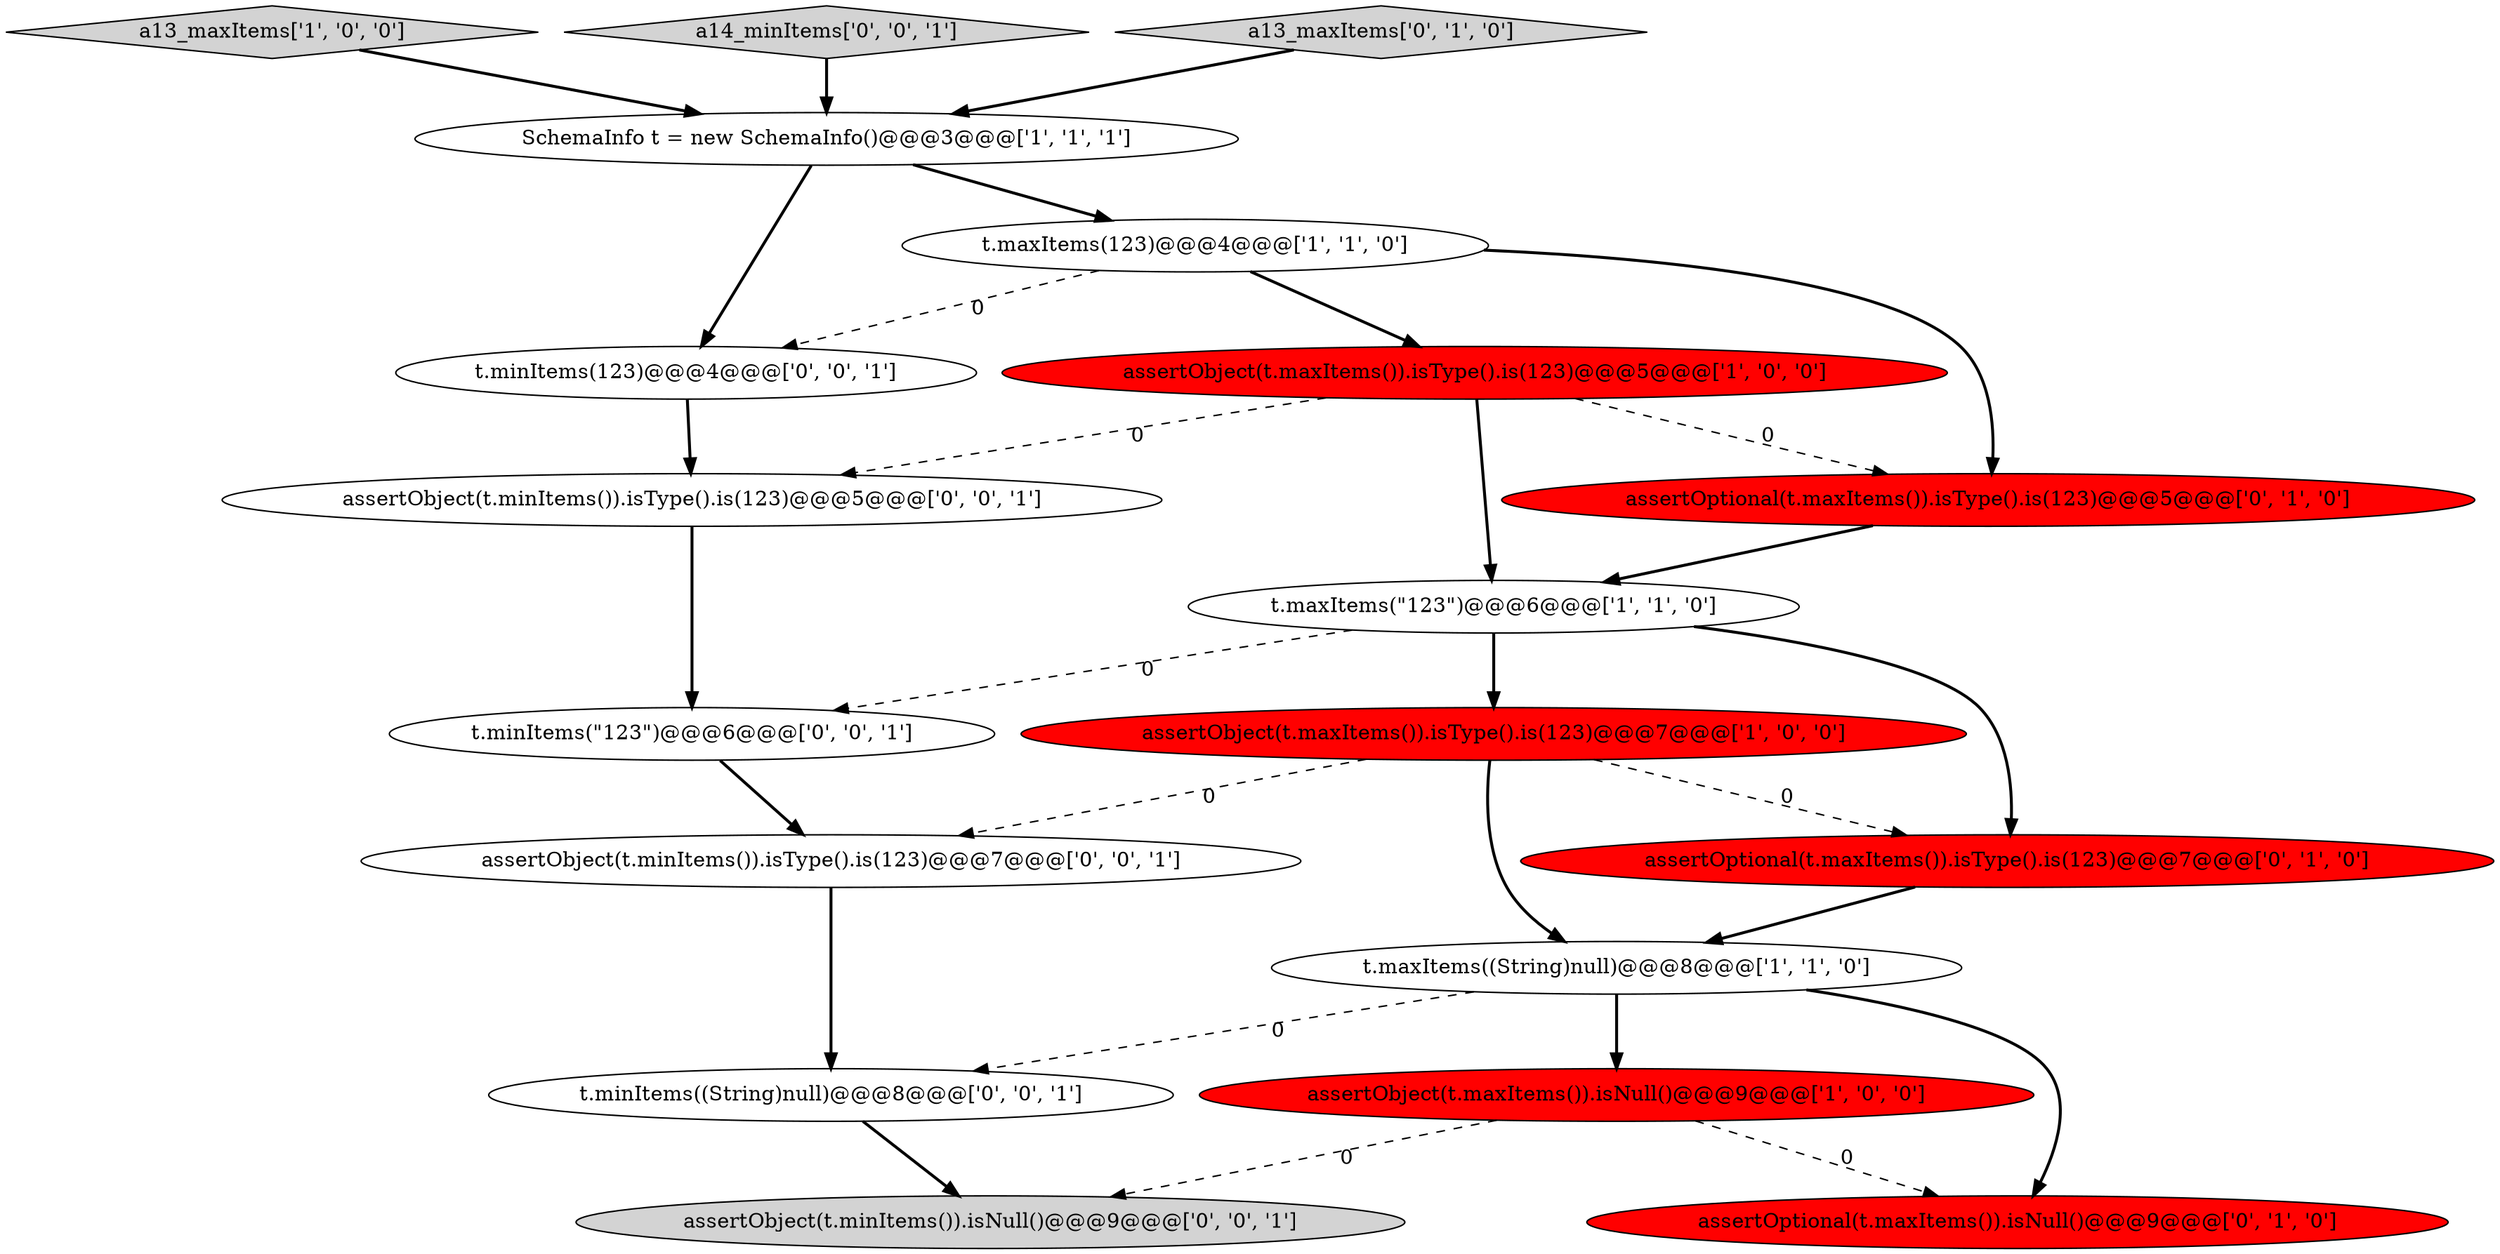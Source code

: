 digraph {
4 [style = filled, label = "SchemaInfo t = new SchemaInfo()@@@3@@@['1', '1', '1']", fillcolor = white, shape = ellipse image = "AAA0AAABBB1BBB"];
6 [style = filled, label = "t.maxItems(\"123\")@@@6@@@['1', '1', '0']", fillcolor = white, shape = ellipse image = "AAA0AAABBB1BBB"];
7 [style = filled, label = "assertObject(t.maxItems()).isType().is(123)@@@7@@@['1', '0', '0']", fillcolor = red, shape = ellipse image = "AAA1AAABBB1BBB"];
3 [style = filled, label = "t.maxItems(123)@@@4@@@['1', '1', '0']", fillcolor = white, shape = ellipse image = "AAA0AAABBB1BBB"];
12 [style = filled, label = "t.minItems(\"123\")@@@6@@@['0', '0', '1']", fillcolor = white, shape = ellipse image = "AAA0AAABBB3BBB"];
9 [style = filled, label = "assertOptional(t.maxItems()).isNull()@@@9@@@['0', '1', '0']", fillcolor = red, shape = ellipse image = "AAA1AAABBB2BBB"];
17 [style = filled, label = "assertObject(t.minItems()).isType().is(123)@@@5@@@['0', '0', '1']", fillcolor = white, shape = ellipse image = "AAA0AAABBB3BBB"];
2 [style = filled, label = "assertObject(t.maxItems()).isType().is(123)@@@5@@@['1', '0', '0']", fillcolor = red, shape = ellipse image = "AAA1AAABBB1BBB"];
0 [style = filled, label = "assertObject(t.maxItems()).isNull()@@@9@@@['1', '0', '0']", fillcolor = red, shape = ellipse image = "AAA1AAABBB1BBB"];
1 [style = filled, label = "a13_maxItems['1', '0', '0']", fillcolor = lightgray, shape = diamond image = "AAA0AAABBB1BBB"];
18 [style = filled, label = "t.minItems((String)null)@@@8@@@['0', '0', '1']", fillcolor = white, shape = ellipse image = "AAA0AAABBB3BBB"];
10 [style = filled, label = "assertOptional(t.maxItems()).isType().is(123)@@@7@@@['0', '1', '0']", fillcolor = red, shape = ellipse image = "AAA1AAABBB2BBB"];
13 [style = filled, label = "assertObject(t.minItems()).isType().is(123)@@@7@@@['0', '0', '1']", fillcolor = white, shape = ellipse image = "AAA0AAABBB3BBB"];
11 [style = filled, label = "assertOptional(t.maxItems()).isType().is(123)@@@5@@@['0', '1', '0']", fillcolor = red, shape = ellipse image = "AAA1AAABBB2BBB"];
15 [style = filled, label = "t.minItems(123)@@@4@@@['0', '0', '1']", fillcolor = white, shape = ellipse image = "AAA0AAABBB3BBB"];
14 [style = filled, label = "assertObject(t.minItems()).isNull()@@@9@@@['0', '0', '1']", fillcolor = lightgray, shape = ellipse image = "AAA0AAABBB3BBB"];
5 [style = filled, label = "t.maxItems((String)null)@@@8@@@['1', '1', '0']", fillcolor = white, shape = ellipse image = "AAA0AAABBB1BBB"];
16 [style = filled, label = "a14_minItems['0', '0', '1']", fillcolor = lightgray, shape = diamond image = "AAA0AAABBB3BBB"];
8 [style = filled, label = "a13_maxItems['0', '1', '0']", fillcolor = lightgray, shape = diamond image = "AAA0AAABBB2BBB"];
4->3 [style = bold, label=""];
1->4 [style = bold, label=""];
5->9 [style = bold, label=""];
2->6 [style = bold, label=""];
11->6 [style = bold, label=""];
4->15 [style = bold, label=""];
3->11 [style = bold, label=""];
5->18 [style = dashed, label="0"];
2->17 [style = dashed, label="0"];
6->12 [style = dashed, label="0"];
0->14 [style = dashed, label="0"];
12->13 [style = bold, label=""];
15->17 [style = bold, label=""];
7->5 [style = bold, label=""];
17->12 [style = bold, label=""];
10->5 [style = bold, label=""];
3->2 [style = bold, label=""];
5->0 [style = bold, label=""];
6->10 [style = bold, label=""];
7->13 [style = dashed, label="0"];
3->15 [style = dashed, label="0"];
2->11 [style = dashed, label="0"];
7->10 [style = dashed, label="0"];
8->4 [style = bold, label=""];
0->9 [style = dashed, label="0"];
16->4 [style = bold, label=""];
6->7 [style = bold, label=""];
18->14 [style = bold, label=""];
13->18 [style = bold, label=""];
}
